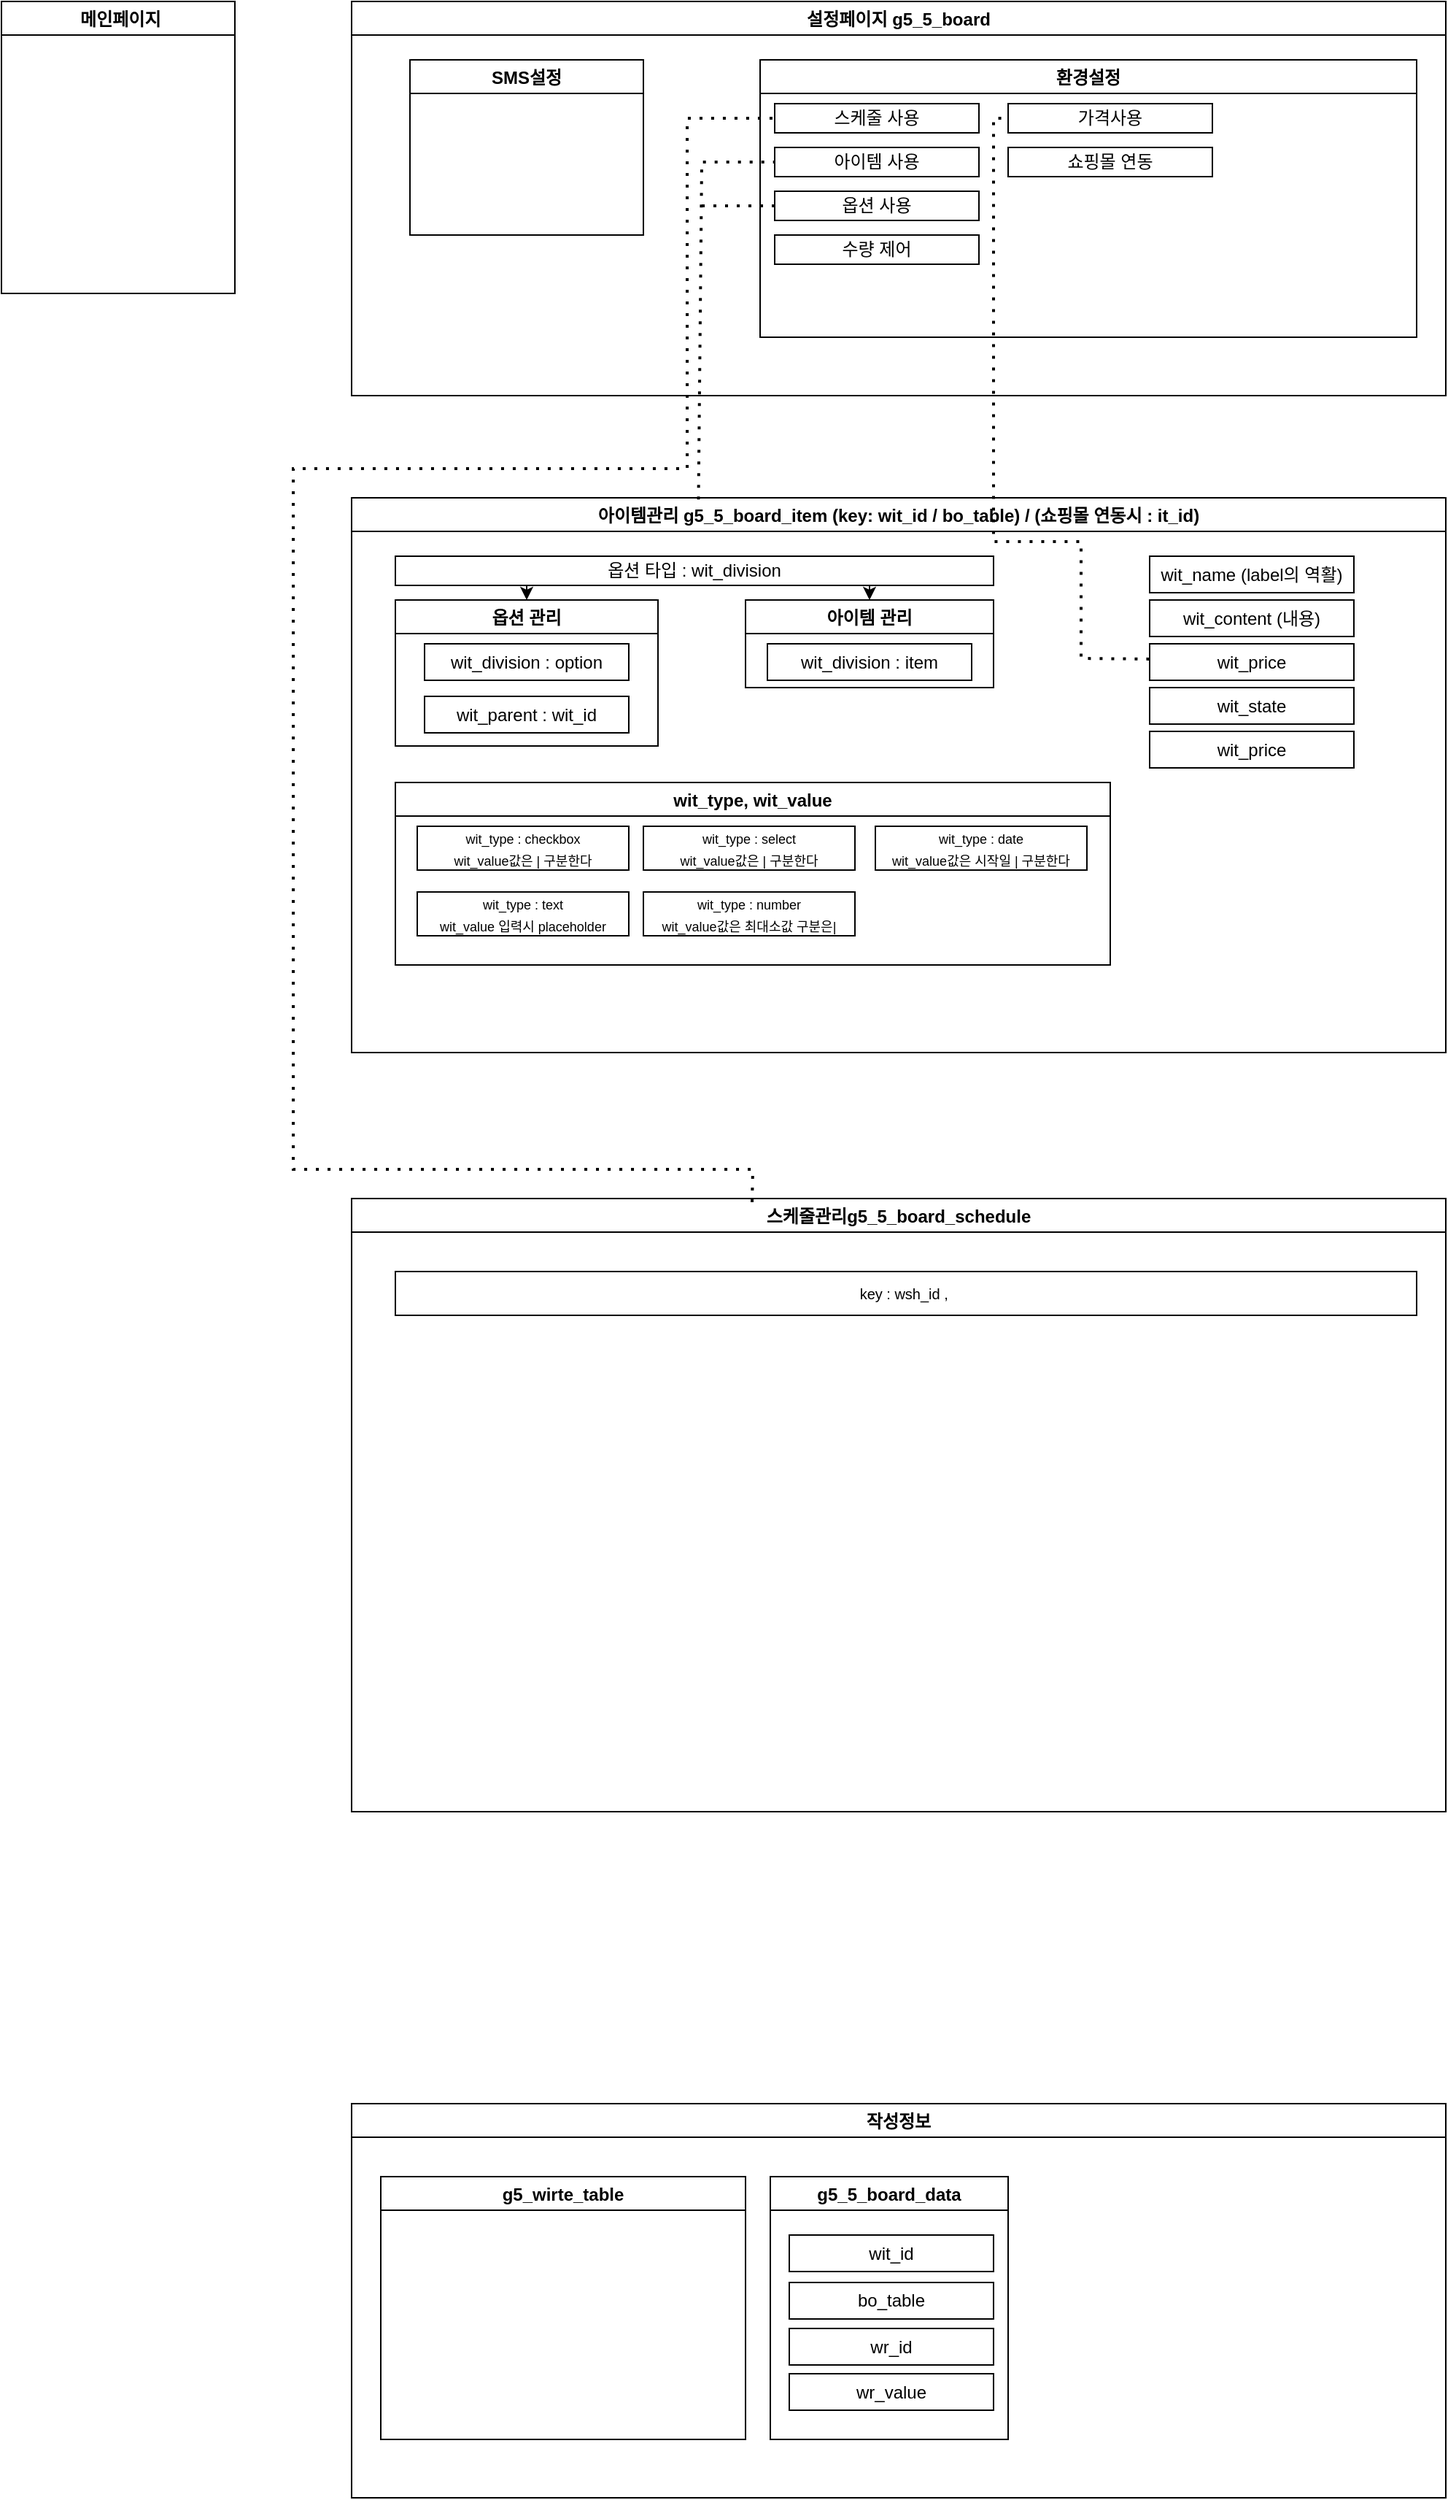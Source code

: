 <mxfile version="18.1.2" type="device"><diagram id="VluF2Bwgrt4sAJglH6d1" name="Page-1"><mxGraphModel dx="1721" dy="912" grid="1" gridSize="10" guides="1" tooltips="1" connect="1" arrows="1" fold="1" page="1" pageScale="1" pageWidth="827" pageHeight="1169" math="0" shadow="0"><root><mxCell id="0"/><mxCell id="1" parent="0"/><mxCell id="Y0IRpAkgTV4wO5ns8F-P-1" value=" 메인페이지" style="swimlane;" parent="1" vertex="1"><mxGeometry x="40" y="40" width="160" height="200" as="geometry"/></mxCell><mxCell id="Y0IRpAkgTV4wO5ns8F-P-2" value="설정페이지 g5_5_board" style="swimlane;" parent="1" vertex="1"><mxGeometry x="280" y="40" width="750" height="270" as="geometry"/></mxCell><mxCell id="Y0IRpAkgTV4wO5ns8F-P-4" value="SMS설정" style="swimlane;" parent="Y0IRpAkgTV4wO5ns8F-P-2" vertex="1"><mxGeometry x="40" y="40" width="160" height="120" as="geometry"/></mxCell><mxCell id="Y0IRpAkgTV4wO5ns8F-P-3" value="환경설정" style="swimlane;" parent="Y0IRpAkgTV4wO5ns8F-P-2" vertex="1"><mxGeometry x="280" y="40" width="450" height="190" as="geometry"/></mxCell><mxCell id="SJ9gDQy5f-MQBIJgLpu4-6" value="스케줄 사용" style="rounded=0;whiteSpace=wrap;html=1;" parent="Y0IRpAkgTV4wO5ns8F-P-3" vertex="1"><mxGeometry x="10" y="30" width="140" height="20" as="geometry"/></mxCell><mxCell id="SJ9gDQy5f-MQBIJgLpu4-7" value="아이템 사용" style="rounded=0;whiteSpace=wrap;html=1;" parent="Y0IRpAkgTV4wO5ns8F-P-3" vertex="1"><mxGeometry x="10" y="60" width="140" height="20" as="geometry"/></mxCell><mxCell id="SJ9gDQy5f-MQBIJgLpu4-8" value="옵션 사용" style="rounded=0;whiteSpace=wrap;html=1;" parent="Y0IRpAkgTV4wO5ns8F-P-3" vertex="1"><mxGeometry x="10" y="90" width="140" height="20" as="geometry"/></mxCell><mxCell id="SJ9gDQy5f-MQBIJgLpu4-11" value="수량 제어" style="rounded=0;whiteSpace=wrap;html=1;" parent="Y0IRpAkgTV4wO5ns8F-P-3" vertex="1"><mxGeometry x="10" y="120" width="140" height="20" as="geometry"/></mxCell><mxCell id="nvQlbTnn8O1hPpVXMen--35" value="가격사용" style="rounded=0;whiteSpace=wrap;html=1;" vertex="1" parent="Y0IRpAkgTV4wO5ns8F-P-3"><mxGeometry x="170" y="30" width="140" height="20" as="geometry"/></mxCell><mxCell id="nvQlbTnn8O1hPpVXMen--36" value="쇼핑몰 연동" style="rounded=0;whiteSpace=wrap;html=1;" vertex="1" parent="Y0IRpAkgTV4wO5ns8F-P-3"><mxGeometry x="170" y="60" width="140" height="20" as="geometry"/></mxCell><mxCell id="SJ9gDQy5f-MQBIJgLpu4-21" value="" style="endArrow=none;dashed=1;html=1;dashPattern=1 3;strokeWidth=2;rounded=0;entryX=0;entryY=0.5;entryDx=0;entryDy=0;" parent="Y0IRpAkgTV4wO5ns8F-P-2" target="SJ9gDQy5f-MQBIJgLpu4-8" edge="1"><mxGeometry width="50" height="50" relative="1" as="geometry"><mxPoint x="240" y="140" as="sourcePoint"/><mxPoint x="290" y="160" as="targetPoint"/></mxGeometry></mxCell><mxCell id="Y0IRpAkgTV4wO5ns8F-P-5" value="아이템관리 g5_5_board_item (key: wit_id / bo_table) / (쇼핑몰 연동시 : it_id)" style="swimlane;startSize=23;" parent="1" vertex="1"><mxGeometry x="280" y="380" width="750" height="380" as="geometry"/></mxCell><mxCell id="Y0IRpAkgTV4wO5ns8F-P-6" value="옵션 관리" style="swimlane;" parent="Y0IRpAkgTV4wO5ns8F-P-5" vertex="1"><mxGeometry x="30" y="70" width="180" height="100" as="geometry"/></mxCell><mxCell id="nvQlbTnn8O1hPpVXMen--3" value="wit_division&amp;nbsp;: option" style="rounded=0;whiteSpace=wrap;html=1;" vertex="1" parent="Y0IRpAkgTV4wO5ns8F-P-6"><mxGeometry x="20" y="30" width="140" height="25" as="geometry"/></mxCell><mxCell id="nvQlbTnn8O1hPpVXMen--7" value="wit_parent : wit_id" style="rounded=0;whiteSpace=wrap;html=1;" vertex="1" parent="Y0IRpAkgTV4wO5ns8F-P-6"><mxGeometry x="20" y="66" width="140" height="25" as="geometry"/></mxCell><mxCell id="SJ9gDQy5f-MQBIJgLpu4-24" value="아이템 관리" style="swimlane;startSize=23;" parent="Y0IRpAkgTV4wO5ns8F-P-5" vertex="1"><mxGeometry x="270" y="70" width="170" height="60" as="geometry"/></mxCell><mxCell id="nvQlbTnn8O1hPpVXMen--6" value="wit_division&amp;nbsp;: item" style="rounded=0;whiteSpace=wrap;html=1;" vertex="1" parent="SJ9gDQy5f-MQBIJgLpu4-24"><mxGeometry x="15" y="30" width="140" height="25" as="geometry"/></mxCell><mxCell id="nvQlbTnn8O1hPpVXMen--10" style="edgeStyle=orthogonalEdgeStyle;rounded=0;orthogonalLoop=1;jettySize=auto;html=1;exitX=0.25;exitY=1;exitDx=0;exitDy=0;entryX=0.5;entryY=0;entryDx=0;entryDy=0;" edge="1" parent="Y0IRpAkgTV4wO5ns8F-P-5" source="nvQlbTnn8O1hPpVXMen--1" target="Y0IRpAkgTV4wO5ns8F-P-6"><mxGeometry relative="1" as="geometry"/></mxCell><mxCell id="nvQlbTnn8O1hPpVXMen--11" style="edgeStyle=orthogonalEdgeStyle;rounded=0;orthogonalLoop=1;jettySize=auto;html=1;exitX=0.75;exitY=1;exitDx=0;exitDy=0;entryX=0.5;entryY=0;entryDx=0;entryDy=0;" edge="1" parent="Y0IRpAkgTV4wO5ns8F-P-5" source="nvQlbTnn8O1hPpVXMen--1" target="SJ9gDQy5f-MQBIJgLpu4-24"><mxGeometry relative="1" as="geometry"/></mxCell><mxCell id="nvQlbTnn8O1hPpVXMen--1" value="옵션 타입 : wit_division" style="rounded=0;whiteSpace=wrap;html=1;" vertex="1" parent="Y0IRpAkgTV4wO5ns8F-P-5"><mxGeometry x="30" y="40" width="410" height="20" as="geometry"/></mxCell><mxCell id="nvQlbTnn8O1hPpVXMen--13" value="wit_type, wit_value" style="swimlane;startSize=23;" vertex="1" parent="Y0IRpAkgTV4wO5ns8F-P-5"><mxGeometry x="30" y="195" width="490" height="125" as="geometry"/></mxCell><mxCell id="nvQlbTnn8O1hPpVXMen--14" value="&lt;font style=&quot;font-size: 9px;&quot;&gt;wit_type : checkbox&lt;br&gt;&lt;font style=&quot;font-size: 9px;&quot;&gt;wit_value값은 | 구분한다&lt;/font&gt;&lt;/font&gt;" style="rounded=0;whiteSpace=wrap;html=1;" vertex="1" parent="nvQlbTnn8O1hPpVXMen--13"><mxGeometry x="15" y="30" width="145" height="30" as="geometry"/></mxCell><mxCell id="nvQlbTnn8O1hPpVXMen--19" value="&lt;font style=&quot;font-size: 9px;&quot;&gt;wit_type :&amp;nbsp;select&lt;br&gt;&lt;font style=&quot;font-size: 9px;&quot;&gt;wit_value값은 | 구분한다&lt;/font&gt;&lt;/font&gt;" style="rounded=0;whiteSpace=wrap;html=1;" vertex="1" parent="nvQlbTnn8O1hPpVXMen--13"><mxGeometry x="170" y="30" width="145" height="30" as="geometry"/></mxCell><mxCell id="nvQlbTnn8O1hPpVXMen--20" value="&lt;font style=&quot;font-size: 9px;&quot;&gt;wit_type :&amp;nbsp;text&lt;br&gt;&lt;font style=&quot;font-size: 9px;&quot;&gt;wit_value 입력시 placeholder&lt;/font&gt;&lt;/font&gt;" style="rounded=0;whiteSpace=wrap;html=1;" vertex="1" parent="nvQlbTnn8O1hPpVXMen--13"><mxGeometry x="15" y="75" width="145" height="30" as="geometry"/></mxCell><mxCell id="nvQlbTnn8O1hPpVXMen--21" value="&lt;font style=&quot;font-size: 9px;&quot;&gt;wit_type : number&lt;br style=&quot;font-size: 9px;&quot;&gt;&lt;font style=&quot;font-size: 9px;&quot;&gt;wit_value값은 최대소값 구분은|&lt;/font&gt;&lt;/font&gt;" style="rounded=0;whiteSpace=wrap;html=1;" vertex="1" parent="nvQlbTnn8O1hPpVXMen--13"><mxGeometry x="170" y="75" width="145" height="30" as="geometry"/></mxCell><mxCell id="nvQlbTnn8O1hPpVXMen--22" value="&lt;font style=&quot;font-size: 9px;&quot;&gt;wit_type : date&lt;br&gt;&lt;font style=&quot;font-size: 9px;&quot;&gt;wit_value값은 시작일 | 구분한다&lt;/font&gt;&lt;/font&gt;" style="rounded=0;whiteSpace=wrap;html=1;" vertex="1" parent="nvQlbTnn8O1hPpVXMen--13"><mxGeometry x="329" y="30" width="145" height="30" as="geometry"/></mxCell><mxCell id="nvQlbTnn8O1hPpVXMen--24" value="wit_name (label의 역활)" style="rounded=0;whiteSpace=wrap;html=1;" vertex="1" parent="Y0IRpAkgTV4wO5ns8F-P-5"><mxGeometry x="547" y="40" width="140" height="25" as="geometry"/></mxCell><mxCell id="nvQlbTnn8O1hPpVXMen--40" value="wit_content (내용)" style="rounded=0;whiteSpace=wrap;html=1;" vertex="1" parent="Y0IRpAkgTV4wO5ns8F-P-5"><mxGeometry x="547" y="70" width="140" height="25" as="geometry"/></mxCell><mxCell id="nvQlbTnn8O1hPpVXMen--41" value="wit_state" style="rounded=0;whiteSpace=wrap;html=1;" vertex="1" parent="Y0IRpAkgTV4wO5ns8F-P-5"><mxGeometry x="547" y="130" width="140" height="25" as="geometry"/></mxCell><mxCell id="nvQlbTnn8O1hPpVXMen--42" value="wit_price" style="rounded=0;whiteSpace=wrap;html=1;" vertex="1" parent="Y0IRpAkgTV4wO5ns8F-P-5"><mxGeometry x="547" y="100" width="140" height="25" as="geometry"/></mxCell><mxCell id="nvQlbTnn8O1hPpVXMen--43" value="wit_price" style="rounded=0;whiteSpace=wrap;html=1;" vertex="1" parent="Y0IRpAkgTV4wO5ns8F-P-5"><mxGeometry x="547" y="160" width="140" height="25" as="geometry"/></mxCell><mxCell id="Y0IRpAkgTV4wO5ns8F-P-7" value="스케줄관리g5_5_board_schedule" style="swimlane;" parent="1" vertex="1"><mxGeometry x="280" y="860" width="750" height="420" as="geometry"><mxRectangle x="280" y="390" width="220" height="23" as="alternateBounds"/></mxGeometry></mxCell><mxCell id="nvQlbTnn8O1hPpVXMen--38" value="&lt;span style=&quot;font-size: 10px;&quot;&gt;key : wsh_id ,&amp;nbsp;&lt;/span&gt;" style="rounded=0;whiteSpace=wrap;html=1;" vertex="1" parent="Y0IRpAkgTV4wO5ns8F-P-7"><mxGeometry x="30" y="50" width="700" height="30" as="geometry"/></mxCell><mxCell id="SJ9gDQy5f-MQBIJgLpu4-9" value="" style="endArrow=none;dashed=1;html=1;dashPattern=1 3;strokeWidth=2;rounded=0;entryX=0;entryY=0.5;entryDx=0;entryDy=0;exitX=0.317;exitY=0.003;exitDx=0;exitDy=0;exitPerimeter=0;" parent="1" source="Y0IRpAkgTV4wO5ns8F-P-5" target="SJ9gDQy5f-MQBIJgLpu4-7" edge="1"><mxGeometry width="50" height="50" relative="1" as="geometry"><mxPoint x="590" y="340" as="sourcePoint"/><mxPoint x="640" y="290" as="targetPoint"/><Array as="points"><mxPoint x="520" y="150"/></Array></mxGeometry></mxCell><mxCell id="SJ9gDQy5f-MQBIJgLpu4-10" value="" style="endArrow=none;dashed=1;html=1;dashPattern=1 3;strokeWidth=2;rounded=0;entryX=0;entryY=0.5;entryDx=0;entryDy=0;exitX=0.366;exitY=0.006;exitDx=0;exitDy=0;exitPerimeter=0;" parent="1" source="Y0IRpAkgTV4wO5ns8F-P-7" target="SJ9gDQy5f-MQBIJgLpu4-6" edge="1"><mxGeometry width="50" height="50" relative="1" as="geometry"><mxPoint x="650" y="400" as="sourcePoint"/><mxPoint x="580" y="160" as="targetPoint"/><Array as="points"><mxPoint x="555" y="840"/><mxPoint x="240" y="840"/><mxPoint x="240" y="360"/><mxPoint x="510" y="360"/><mxPoint x="510" y="120"/></Array></mxGeometry></mxCell><mxCell id="SJ9gDQy5f-MQBIJgLpu4-14" value="작성정보" style="swimlane;" parent="1" vertex="1"><mxGeometry x="280" y="1480" width="750" height="270" as="geometry"/></mxCell><mxCell id="SJ9gDQy5f-MQBIJgLpu4-15" value="g5_wirte_table" style="swimlane;" parent="SJ9gDQy5f-MQBIJgLpu4-14" vertex="1"><mxGeometry x="20" y="50" width="250" height="180" as="geometry"/></mxCell><mxCell id="nvQlbTnn8O1hPpVXMen--16" value="g5_5_board_data" style="swimlane;" vertex="1" parent="SJ9gDQy5f-MQBIJgLpu4-14"><mxGeometry x="287" y="50" width="163" height="180" as="geometry"/></mxCell><mxCell id="nvQlbTnn8O1hPpVXMen--25" value="wit_id" style="rounded=0;whiteSpace=wrap;html=1;" vertex="1" parent="nvQlbTnn8O1hPpVXMen--16"><mxGeometry x="13" y="40" width="140" height="25" as="geometry"/></mxCell><mxCell id="nvQlbTnn8O1hPpVXMen--26" value="bo_table" style="rounded=0;whiteSpace=wrap;html=1;" vertex="1" parent="nvQlbTnn8O1hPpVXMen--16"><mxGeometry x="13" y="72.5" width="140" height="25" as="geometry"/></mxCell><mxCell id="nvQlbTnn8O1hPpVXMen--27" value="wr_id" style="rounded=0;whiteSpace=wrap;html=1;" vertex="1" parent="nvQlbTnn8O1hPpVXMen--16"><mxGeometry x="13" y="104" width="140" height="25" as="geometry"/></mxCell><mxCell id="nvQlbTnn8O1hPpVXMen--28" value="wr_value" style="rounded=0;whiteSpace=wrap;html=1;" vertex="1" parent="nvQlbTnn8O1hPpVXMen--16"><mxGeometry x="13" y="135" width="140" height="25" as="geometry"/></mxCell><mxCell id="nvQlbTnn8O1hPpVXMen--49" value="" style="endArrow=none;dashed=1;html=1;dashPattern=1 3;strokeWidth=2;rounded=0;fontSize=9;entryX=0;entryY=0.5;entryDx=0;entryDy=0;exitX=-0.002;exitY=0.418;exitDx=0;exitDy=0;exitPerimeter=0;" edge="1" parent="1" source="nvQlbTnn8O1hPpVXMen--42" target="nvQlbTnn8O1hPpVXMen--35"><mxGeometry width="50" height="50" relative="1" as="geometry"><mxPoint x="830" y="430" as="sourcePoint"/><mxPoint x="880" y="380" as="targetPoint"/><Array as="points"><mxPoint x="780" y="490"/><mxPoint x="780" y="410"/><mxPoint x="720" y="410"/><mxPoint x="720" y="120"/></Array></mxGeometry></mxCell></root></mxGraphModel></diagram></mxfile>